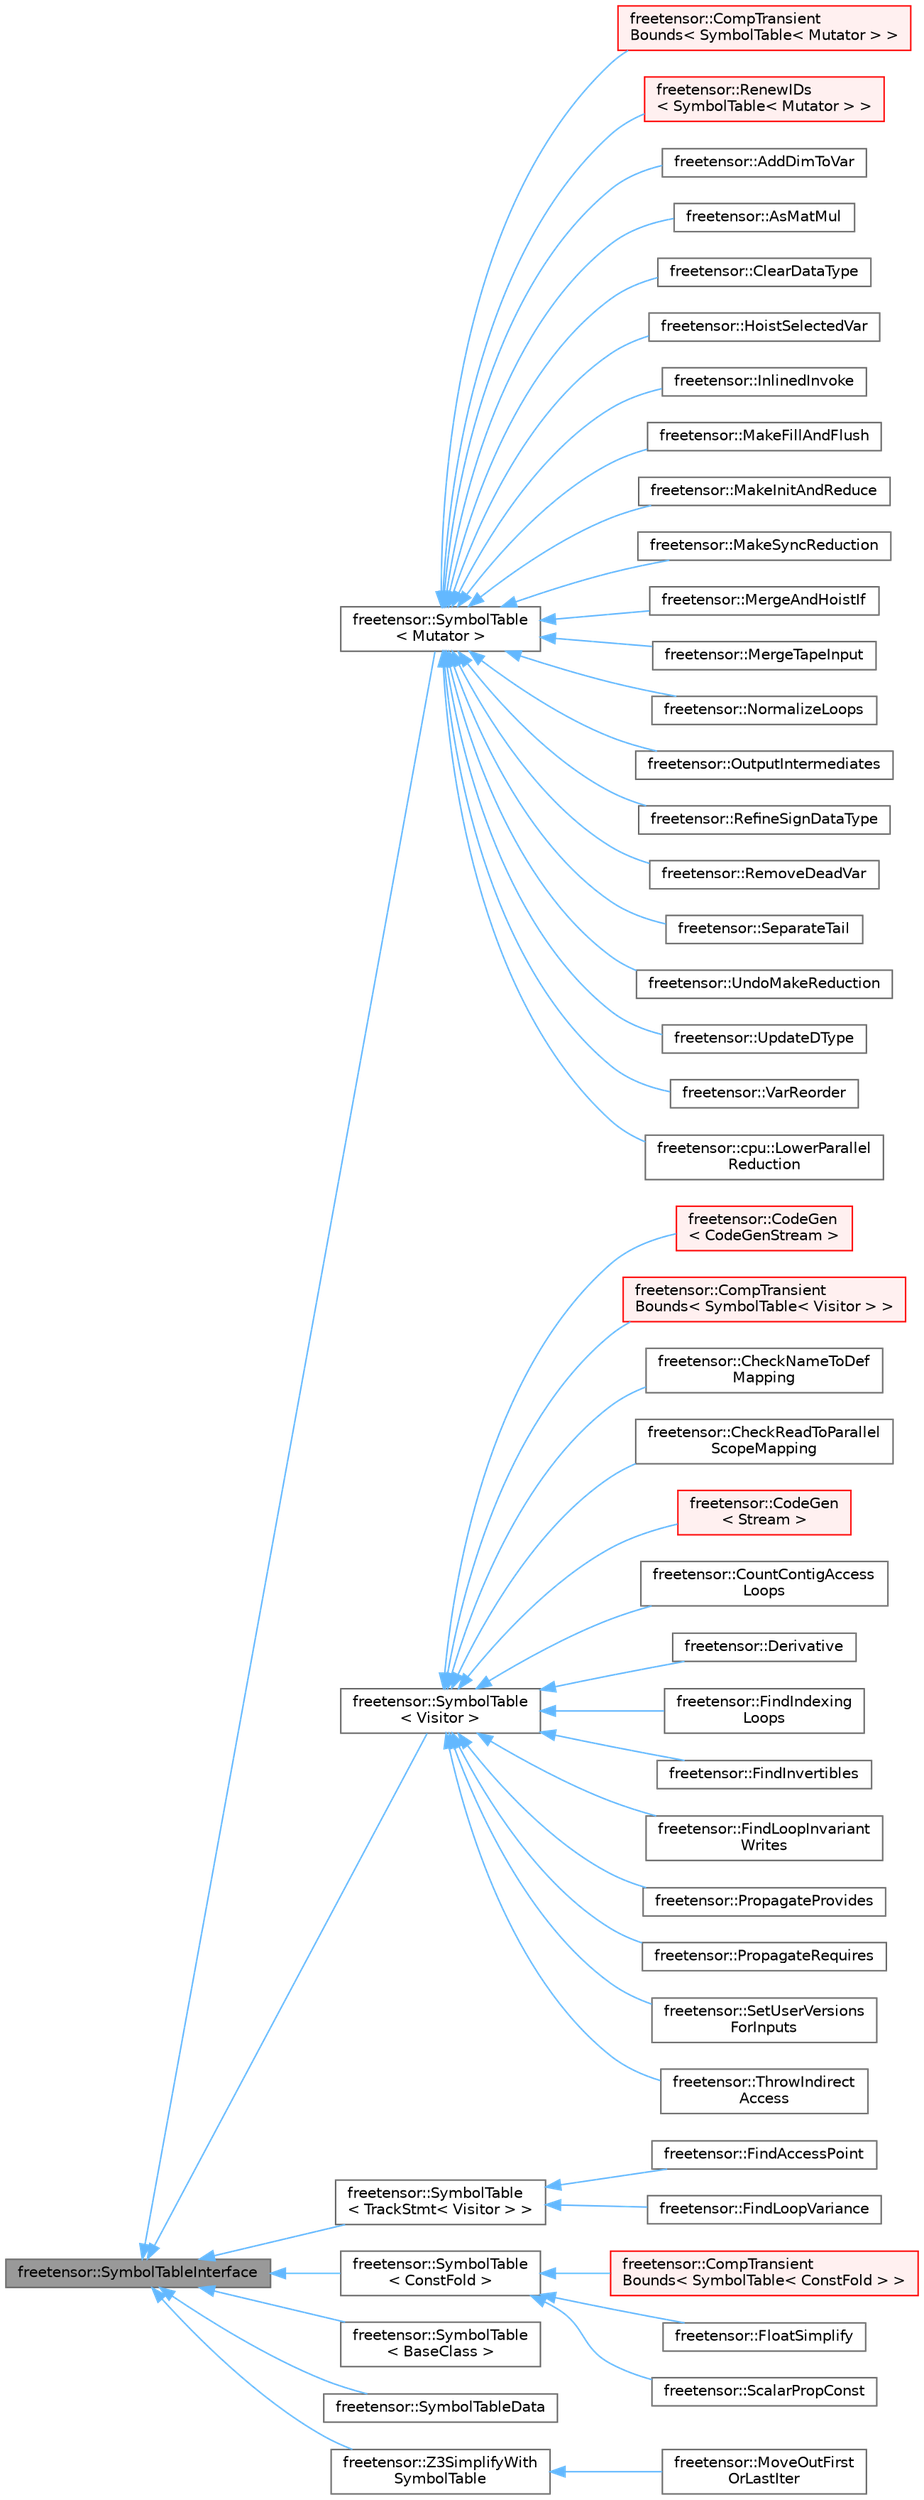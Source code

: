 digraph "freetensor::SymbolTableInterface"
{
 // LATEX_PDF_SIZE
  bgcolor="transparent";
  edge [fontname=Helvetica,fontsize=10,labelfontname=Helvetica,labelfontsize=10];
  node [fontname=Helvetica,fontsize=10,shape=box,height=0.2,width=0.4];
  rankdir="LR";
  Node1 [label="freetensor::SymbolTableInterface",height=0.2,width=0.4,color="gray40", fillcolor="grey60", style="filled", fontcolor="black",tooltip=" "];
  Node1 -> Node2 [dir="back",color="steelblue1",style="solid"];
  Node2 [label="freetensor::SymbolTable\l\< Mutator \>",height=0.2,width=0.4,color="gray40", fillcolor="white", style="filled",URL="$classfreetensor_1_1SymbolTable.html",tooltip=" "];
  Node2 -> Node3 [dir="back",color="steelblue1",style="solid"];
  Node3 [label="freetensor::CompTransient\lBounds\< SymbolTable\< Mutator \> \>",height=0.2,width=0.4,color="red", fillcolor="#FFF0F0", style="filled",URL="$classfreetensor_1_1CompTransientBounds.html",tooltip=" "];
  Node2 -> Node8 [dir="back",color="steelblue1",style="solid"];
  Node8 [label="freetensor::RenewIDs\l\< SymbolTable\< Mutator \> \>",height=0.2,width=0.4,color="red", fillcolor="#FFF0F0", style="filled",URL="$classfreetensor_1_1RenewIDs.html",tooltip=" "];
  Node2 -> Node10 [dir="back",color="steelblue1",style="solid"];
  Node10 [label="freetensor::AddDimToVar",height=0.2,width=0.4,color="gray40", fillcolor="white", style="filled",URL="$classfreetensor_1_1AddDimToVar.html",tooltip=" "];
  Node2 -> Node11 [dir="back",color="steelblue1",style="solid"];
  Node11 [label="freetensor::AsMatMul",height=0.2,width=0.4,color="gray40", fillcolor="white", style="filled",URL="$classfreetensor_1_1AsMatMul.html",tooltip=" "];
  Node2 -> Node12 [dir="back",color="steelblue1",style="solid"];
  Node12 [label="freetensor::ClearDataType",height=0.2,width=0.4,color="gray40", fillcolor="white", style="filled",URL="$classfreetensor_1_1ClearDataType.html",tooltip=" "];
  Node2 -> Node13 [dir="back",color="steelblue1",style="solid"];
  Node13 [label="freetensor::HoistSelectedVar",height=0.2,width=0.4,color="gray40", fillcolor="white", style="filled",URL="$classfreetensor_1_1HoistSelectedVar.html",tooltip=" "];
  Node2 -> Node14 [dir="back",color="steelblue1",style="solid"];
  Node14 [label="freetensor::InlinedInvoke",height=0.2,width=0.4,color="gray40", fillcolor="white", style="filled",URL="$classfreetensor_1_1InlinedInvoke.html",tooltip=" "];
  Node2 -> Node15 [dir="back",color="steelblue1",style="solid"];
  Node15 [label="freetensor::MakeFillAndFlush",height=0.2,width=0.4,color="gray40", fillcolor="white", style="filled",URL="$classfreetensor_1_1MakeFillAndFlush.html",tooltip=" "];
  Node2 -> Node16 [dir="back",color="steelblue1",style="solid"];
  Node16 [label="freetensor::MakeInitAndReduce",height=0.2,width=0.4,color="gray40", fillcolor="white", style="filled",URL="$classfreetensor_1_1MakeInitAndReduce.html",tooltip=" "];
  Node2 -> Node17 [dir="back",color="steelblue1",style="solid"];
  Node17 [label="freetensor::MakeSyncReduction",height=0.2,width=0.4,color="gray40", fillcolor="white", style="filled",URL="$classfreetensor_1_1MakeSyncReduction.html",tooltip=" "];
  Node2 -> Node18 [dir="back",color="steelblue1",style="solid"];
  Node18 [label="freetensor::MergeAndHoistIf",height=0.2,width=0.4,color="gray40", fillcolor="white", style="filled",URL="$classfreetensor_1_1MergeAndHoistIf.html",tooltip=" "];
  Node2 -> Node19 [dir="back",color="steelblue1",style="solid"];
  Node19 [label="freetensor::MergeTapeInput",height=0.2,width=0.4,color="gray40", fillcolor="white", style="filled",URL="$classfreetensor_1_1MergeTapeInput.html",tooltip=" "];
  Node2 -> Node20 [dir="back",color="steelblue1",style="solid"];
  Node20 [label="freetensor::NormalizeLoops",height=0.2,width=0.4,color="gray40", fillcolor="white", style="filled",URL="$classfreetensor_1_1NormalizeLoops.html",tooltip=" "];
  Node2 -> Node21 [dir="back",color="steelblue1",style="solid"];
  Node21 [label="freetensor::OutputIntermediates",height=0.2,width=0.4,color="gray40", fillcolor="white", style="filled",URL="$classfreetensor_1_1OutputIntermediates.html",tooltip=" "];
  Node2 -> Node22 [dir="back",color="steelblue1",style="solid"];
  Node22 [label="freetensor::RefineSignDataType",height=0.2,width=0.4,color="gray40", fillcolor="white", style="filled",URL="$classfreetensor_1_1RefineSignDataType.html",tooltip=" "];
  Node2 -> Node23 [dir="back",color="steelblue1",style="solid"];
  Node23 [label="freetensor::RemoveDeadVar",height=0.2,width=0.4,color="gray40", fillcolor="white", style="filled",URL="$classfreetensor_1_1RemoveDeadVar.html",tooltip=" "];
  Node2 -> Node24 [dir="back",color="steelblue1",style="solid"];
  Node24 [label="freetensor::SeparateTail",height=0.2,width=0.4,color="gray40", fillcolor="white", style="filled",URL="$classfreetensor_1_1SeparateTail.html",tooltip=" "];
  Node2 -> Node25 [dir="back",color="steelblue1",style="solid"];
  Node25 [label="freetensor::UndoMakeReduction",height=0.2,width=0.4,color="gray40", fillcolor="white", style="filled",URL="$classfreetensor_1_1UndoMakeReduction.html",tooltip=" "];
  Node2 -> Node26 [dir="back",color="steelblue1",style="solid"];
  Node26 [label="freetensor::UpdateDType",height=0.2,width=0.4,color="gray40", fillcolor="white", style="filled",URL="$classfreetensor_1_1UpdateDType.html",tooltip=" "];
  Node2 -> Node27 [dir="back",color="steelblue1",style="solid"];
  Node27 [label="freetensor::VarReorder",height=0.2,width=0.4,color="gray40", fillcolor="white", style="filled",URL="$classfreetensor_1_1VarReorder.html",tooltip=" "];
  Node2 -> Node28 [dir="back",color="steelblue1",style="solid"];
  Node28 [label="freetensor::cpu::LowerParallel\lReduction",height=0.2,width=0.4,color="gray40", fillcolor="white", style="filled",URL="$classfreetensor_1_1cpu_1_1LowerParallelReduction.html",tooltip=" "];
  Node1 -> Node29 [dir="back",color="steelblue1",style="solid"];
  Node29 [label="freetensor::SymbolTable\l\< Visitor \>",height=0.2,width=0.4,color="gray40", fillcolor="white", style="filled",URL="$classfreetensor_1_1SymbolTable.html",tooltip=" "];
  Node29 -> Node30 [dir="back",color="steelblue1",style="solid"];
  Node30 [label="freetensor::CodeGen\l\< CodeGenStream \>",height=0.2,width=0.4,color="red", fillcolor="#FFF0F0", style="filled",URL="$classfreetensor_1_1CodeGen.html",tooltip=" "];
  Node29 -> Node32 [dir="back",color="steelblue1",style="solid"];
  Node32 [label="freetensor::CompTransient\lBounds\< SymbolTable\< Visitor \> \>",height=0.2,width=0.4,color="red", fillcolor="#FFF0F0", style="filled",URL="$classfreetensor_1_1CompTransientBounds.html",tooltip=" "];
  Node29 -> Node36 [dir="back",color="steelblue1",style="solid"];
  Node36 [label="freetensor::CheckNameToDef\lMapping",height=0.2,width=0.4,color="gray40", fillcolor="white", style="filled",URL="$classfreetensor_1_1CheckNameToDefMapping.html",tooltip=" "];
  Node29 -> Node37 [dir="back",color="steelblue1",style="solid"];
  Node37 [label="freetensor::CheckReadToParallel\lScopeMapping",height=0.2,width=0.4,color="gray40", fillcolor="white", style="filled",URL="$classfreetensor_1_1CheckReadToParallelScopeMapping.html",tooltip=" "];
  Node29 -> Node38 [dir="back",color="steelblue1",style="solid"];
  Node38 [label="freetensor::CodeGen\l\< Stream \>",height=0.2,width=0.4,color="red", fillcolor="#FFF0F0", style="filled",URL="$classfreetensor_1_1CodeGen.html",tooltip=" "];
  Node29 -> Node42 [dir="back",color="steelblue1",style="solid"];
  Node42 [label="freetensor::CountContigAccess\lLoops",height=0.2,width=0.4,color="gray40", fillcolor="white", style="filled",URL="$classfreetensor_1_1CountContigAccessLoops.html",tooltip=" "];
  Node29 -> Node43 [dir="back",color="steelblue1",style="solid"];
  Node43 [label="freetensor::Derivative",height=0.2,width=0.4,color="gray40", fillcolor="white", style="filled",URL="$classfreetensor_1_1Derivative.html",tooltip=" "];
  Node29 -> Node44 [dir="back",color="steelblue1",style="solid"];
  Node44 [label="freetensor::FindIndexing\lLoops",height=0.2,width=0.4,color="gray40", fillcolor="white", style="filled",URL="$classfreetensor_1_1FindIndexingLoops.html",tooltip=" "];
  Node29 -> Node45 [dir="back",color="steelblue1",style="solid"];
  Node45 [label="freetensor::FindInvertibles",height=0.2,width=0.4,color="gray40", fillcolor="white", style="filled",URL="$classfreetensor_1_1FindInvertibles.html",tooltip=" "];
  Node29 -> Node46 [dir="back",color="steelblue1",style="solid"];
  Node46 [label="freetensor::FindLoopInvariant\lWrites",height=0.2,width=0.4,color="gray40", fillcolor="white", style="filled",URL="$classfreetensor_1_1FindLoopInvariantWrites.html",tooltip=" "];
  Node29 -> Node47 [dir="back",color="steelblue1",style="solid"];
  Node47 [label="freetensor::PropagateProvides",height=0.2,width=0.4,color="gray40", fillcolor="white", style="filled",URL="$classfreetensor_1_1PropagateProvides.html",tooltip=" "];
  Node29 -> Node48 [dir="back",color="steelblue1",style="solid"];
  Node48 [label="freetensor::PropagateRequires",height=0.2,width=0.4,color="gray40", fillcolor="white", style="filled",URL="$classfreetensor_1_1PropagateRequires.html",tooltip=" "];
  Node29 -> Node49 [dir="back",color="steelblue1",style="solid"];
  Node49 [label="freetensor::SetUserVersions\lForInputs",height=0.2,width=0.4,color="gray40", fillcolor="white", style="filled",URL="$classfreetensor_1_1SetUserVersionsForInputs.html",tooltip=" "];
  Node29 -> Node50 [dir="back",color="steelblue1",style="solid"];
  Node50 [label="freetensor::ThrowIndirect\lAccess",height=0.2,width=0.4,color="gray40", fillcolor="white", style="filled",URL="$classfreetensor_1_1ThrowIndirectAccess.html",tooltip=" "];
  Node1 -> Node51 [dir="back",color="steelblue1",style="solid"];
  Node51 [label="freetensor::SymbolTable\l\< TrackStmt\< Visitor \> \>",height=0.2,width=0.4,color="gray40", fillcolor="white", style="filled",URL="$classfreetensor_1_1SymbolTable.html",tooltip=" "];
  Node51 -> Node52 [dir="back",color="steelblue1",style="solid"];
  Node52 [label="freetensor::FindAccessPoint",height=0.2,width=0.4,color="gray40", fillcolor="white", style="filled",URL="$classfreetensor_1_1FindAccessPoint.html",tooltip=" "];
  Node51 -> Node53 [dir="back",color="steelblue1",style="solid"];
  Node53 [label="freetensor::FindLoopVariance",height=0.2,width=0.4,color="gray40", fillcolor="white", style="filled",URL="$classfreetensor_1_1FindLoopVariance.html",tooltip=" "];
  Node1 -> Node54 [dir="back",color="steelblue1",style="solid"];
  Node54 [label="freetensor::SymbolTable\l\< ConstFold \>",height=0.2,width=0.4,color="gray40", fillcolor="white", style="filled",URL="$classfreetensor_1_1SymbolTable.html",tooltip=" "];
  Node54 -> Node55 [dir="back",color="steelblue1",style="solid"];
  Node55 [label="freetensor::CompTransient\lBounds\< SymbolTable\< ConstFold \> \>",height=0.2,width=0.4,color="red", fillcolor="#FFF0F0", style="filled",URL="$classfreetensor_1_1CompTransientBounds.html",tooltip=" "];
  Node54 -> Node59 [dir="back",color="steelblue1",style="solid"];
  Node59 [label="freetensor::FloatSimplify",height=0.2,width=0.4,color="gray40", fillcolor="white", style="filled",URL="$classfreetensor_1_1FloatSimplify.html",tooltip=" "];
  Node54 -> Node60 [dir="back",color="steelblue1",style="solid"];
  Node60 [label="freetensor::ScalarPropConst",height=0.2,width=0.4,color="gray40", fillcolor="white", style="filled",URL="$classfreetensor_1_1ScalarPropConst.html",tooltip=" "];
  Node1 -> Node61 [dir="back",color="steelblue1",style="solid"];
  Node61 [label="freetensor::SymbolTable\l\< BaseClass \>",height=0.2,width=0.4,color="gray40", fillcolor="white", style="filled",URL="$classfreetensor_1_1SymbolTable.html",tooltip=" "];
  Node1 -> Node62 [dir="back",color="steelblue1",style="solid"];
  Node62 [label="freetensor::SymbolTableData",height=0.2,width=0.4,color="gray40", fillcolor="white", style="filled",URL="$classfreetensor_1_1SymbolTableData.html",tooltip=" "];
  Node1 -> Node63 [dir="back",color="steelblue1",style="solid"];
  Node63 [label="freetensor::Z3SimplifyWith\lSymbolTable",height=0.2,width=0.4,color="gray40", fillcolor="white", style="filled",URL="$classfreetensor_1_1Z3SimplifyWithSymbolTable.html",tooltip=" "];
  Node63 -> Node64 [dir="back",color="steelblue1",style="solid"];
  Node64 [label="freetensor::MoveOutFirst\lOrLastIter",height=0.2,width=0.4,color="gray40", fillcolor="white", style="filled",URL="$classfreetensor_1_1MoveOutFirstOrLastIter.html",tooltip=" "];
}
